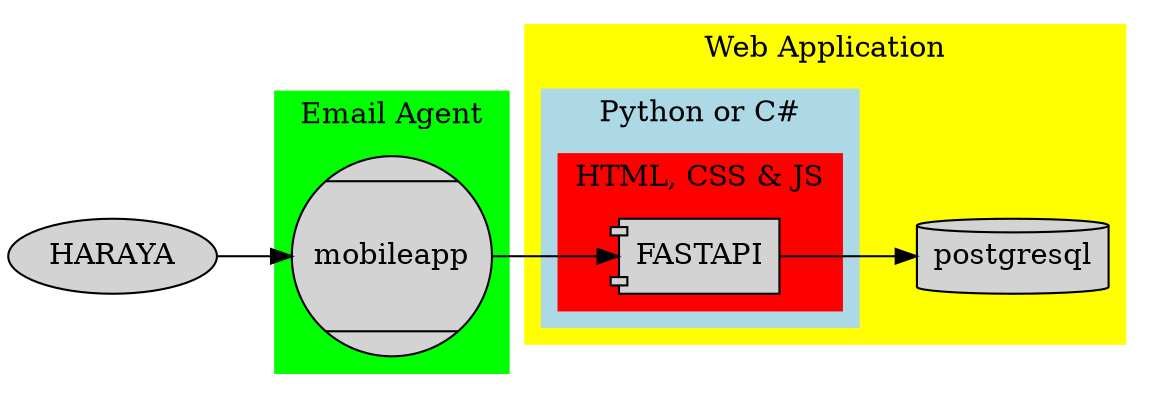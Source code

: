 digraph  G {

    graph[rankdir=LR, style=filled]
    node [style=filled, shape=rectangle]
    HARAYA [shape=oval]
    mobileapp [shape=Mcircle width=1]
    FASTAPI[shape=component]
    postgresql [shape=cylinder]
    
    //interactions
    HARAYA -> mobileapp
    mobileapp-> FASTAPI
    FASTAPI-> postgresql

    //enviroments
    subgraph cluster_0 {
        label="Email Agent"
        color=green
        mobileapp
    }
    subgraph cluster_1 {
        //properties
        label="Web Application";
        color=yellow
        subgraph cluster_2 {
            label="Python or C#"
            color=lightblue

            subgraph cluster_3 {
                label="HTML, CSS & JS"
                color=red
                
                FASTAPI;
            }
        }
    postgresql
    }
}   